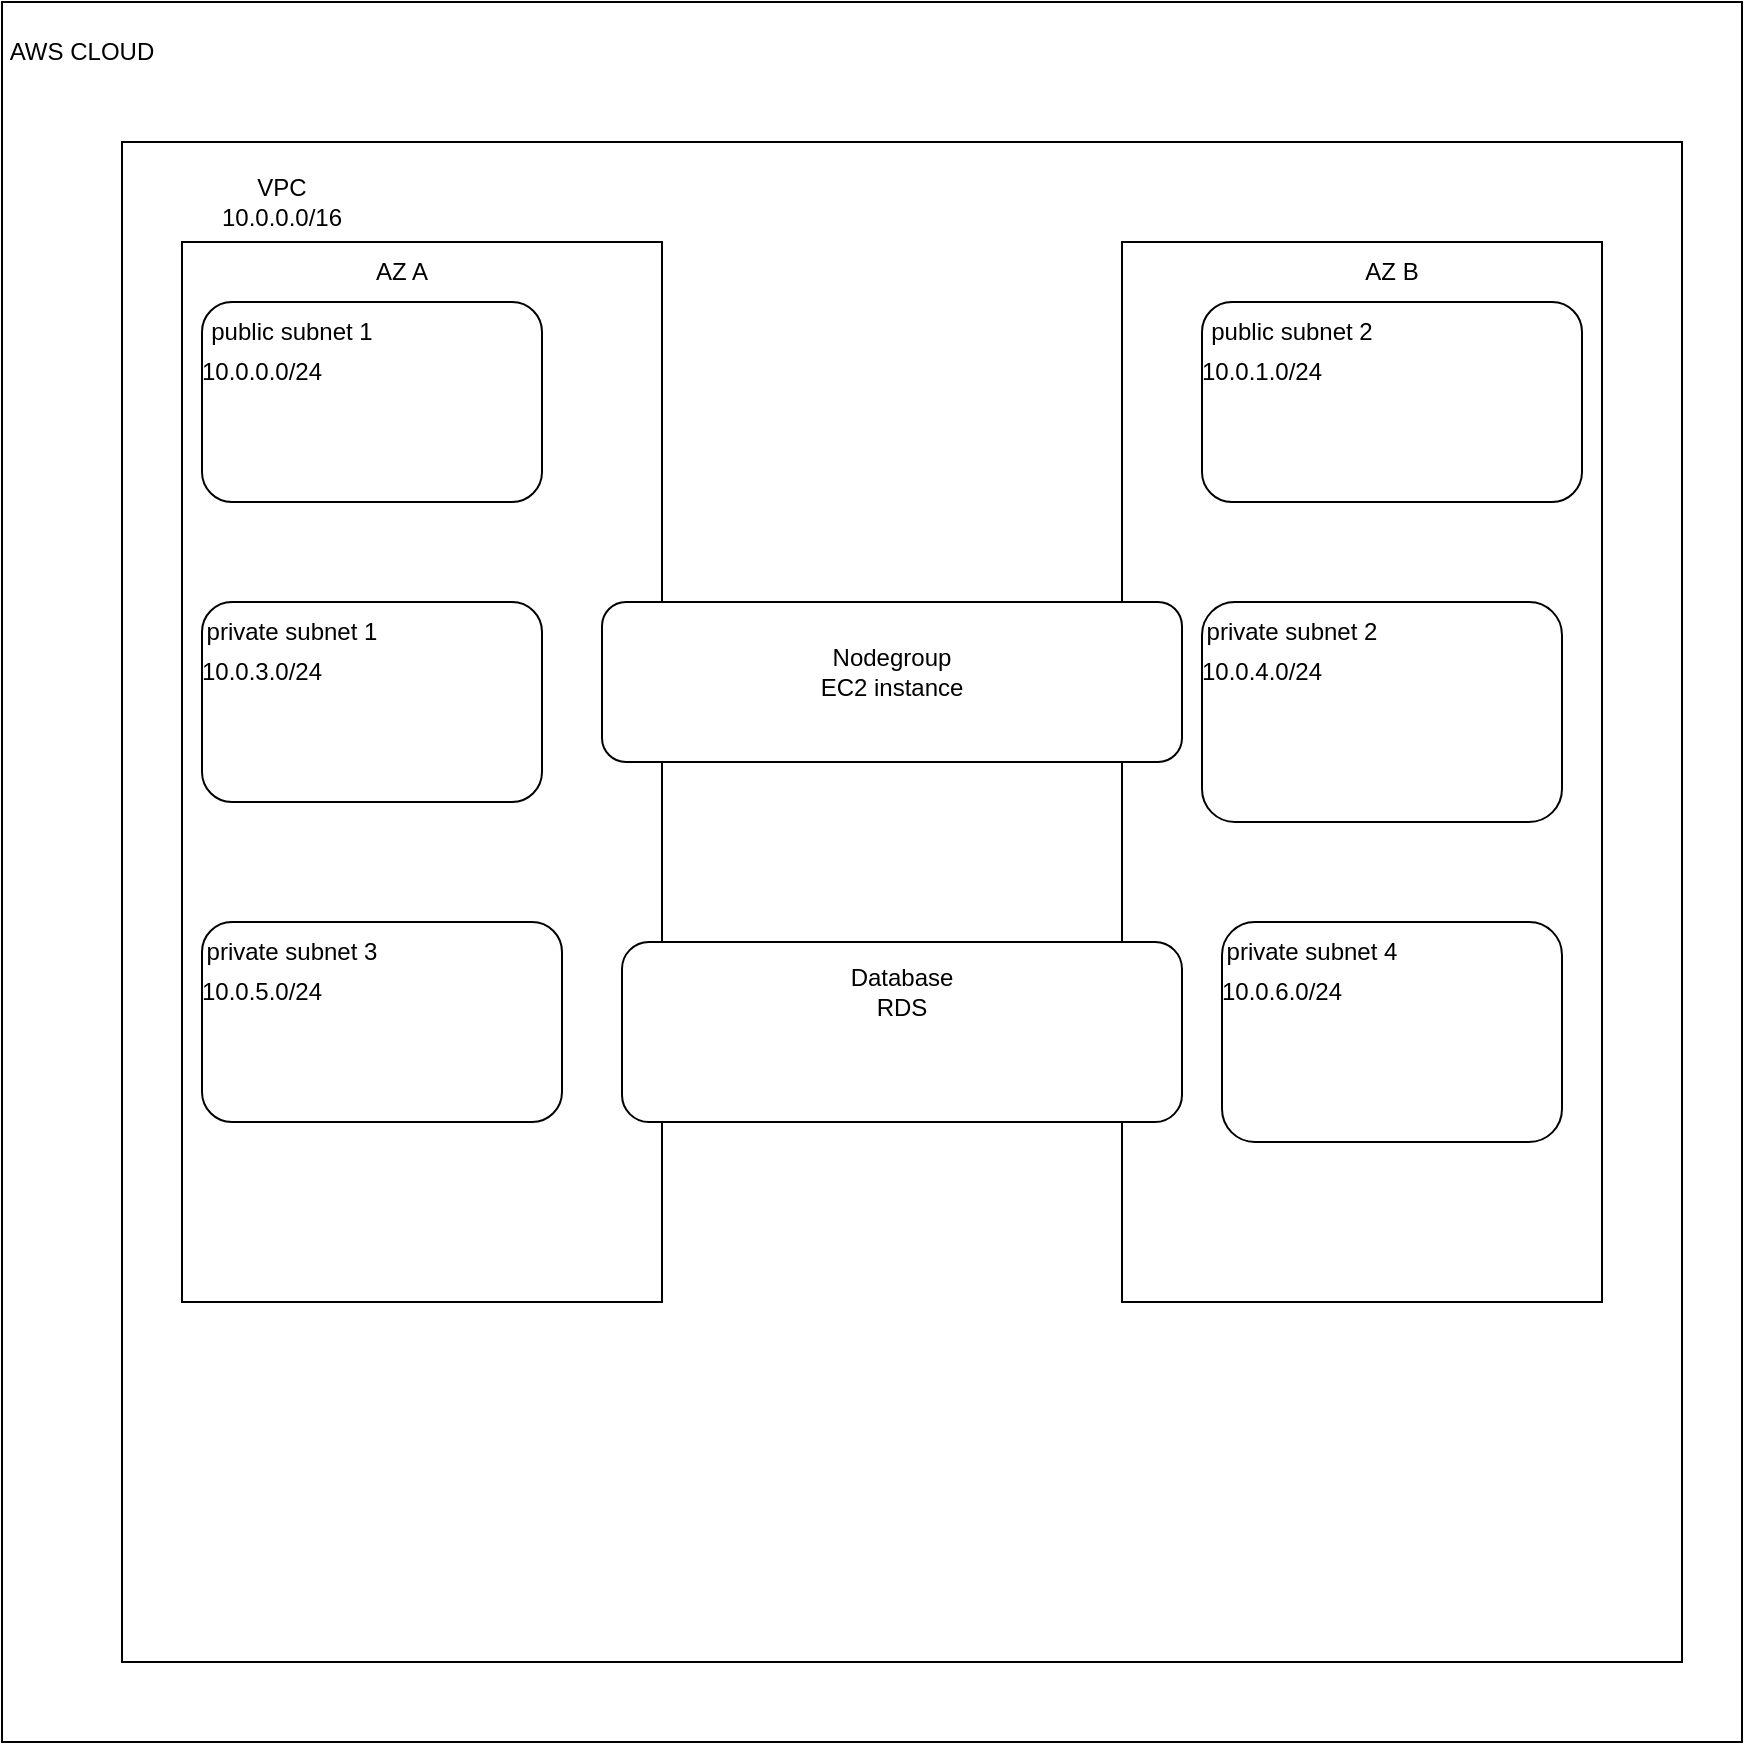 <mxfile version="22.1.0" type="github">
  <diagram name="Page-1" id="2YBvvXClWsGukQMizWep">
    <mxGraphModel dx="1964" dy="1710" grid="1" gridSize="10" guides="1" tooltips="1" connect="1" arrows="1" fold="1" page="1" pageScale="1" pageWidth="850" pageHeight="1100" math="0" shadow="0">
      <root>
        <mxCell id="0" />
        <mxCell id="1" parent="0" />
        <mxCell id="RfcoJ_kTB40_jnH2eK2n-32" value="" style="rounded=0;whiteSpace=wrap;html=1;" vertex="1" parent="1">
          <mxGeometry x="-20" y="-920" width="870" height="870" as="geometry" />
        </mxCell>
        <mxCell id="RfcoJ_kTB40_jnH2eK2n-33" value="" style="rounded=0;whiteSpace=wrap;html=1;" vertex="1" parent="1">
          <mxGeometry x="40" y="-850" width="780" height="760" as="geometry" />
        </mxCell>
        <mxCell id="RfcoJ_kTB40_jnH2eK2n-41" value="" style="rounded=0;whiteSpace=wrap;html=1;direction=south;fontStyle=3" vertex="1" parent="1">
          <mxGeometry x="70" y="-800" width="240" height="530" as="geometry" />
        </mxCell>
        <mxCell id="RfcoJ_kTB40_jnH2eK2n-42" value="" style="rounded=0;whiteSpace=wrap;html=1;direction=south;" vertex="1" parent="1">
          <mxGeometry x="540" y="-800" width="240" height="530" as="geometry" />
        </mxCell>
        <mxCell id="RfcoJ_kTB40_jnH2eK2n-43" value="" style="rounded=1;whiteSpace=wrap;html=1;" vertex="1" parent="1">
          <mxGeometry x="80" y="-770" width="170" height="100" as="geometry" />
        </mxCell>
        <mxCell id="RfcoJ_kTB40_jnH2eK2n-44" value="" style="rounded=1;whiteSpace=wrap;html=1;" vertex="1" parent="1">
          <mxGeometry x="80" y="-620" width="170" height="100" as="geometry" />
        </mxCell>
        <mxCell id="RfcoJ_kTB40_jnH2eK2n-46" value="" style="rounded=1;whiteSpace=wrap;html=1;" vertex="1" parent="1">
          <mxGeometry x="80" y="-460" width="180" height="100" as="geometry" />
        </mxCell>
        <mxCell id="RfcoJ_kTB40_jnH2eK2n-47" value="" style="rounded=1;whiteSpace=wrap;html=1;" vertex="1" parent="1">
          <mxGeometry x="580" y="-770" width="190" height="100" as="geometry" />
        </mxCell>
        <mxCell id="RfcoJ_kTB40_jnH2eK2n-48" value="" style="rounded=1;whiteSpace=wrap;html=1;" vertex="1" parent="1">
          <mxGeometry x="580" y="-620" width="180" height="110" as="geometry" />
        </mxCell>
        <mxCell id="RfcoJ_kTB40_jnH2eK2n-49" value="" style="rounded=1;whiteSpace=wrap;html=1;" vertex="1" parent="1">
          <mxGeometry x="590" y="-460" width="170" height="110" as="geometry" />
        </mxCell>
        <mxCell id="RfcoJ_kTB40_jnH2eK2n-52" value="AZ A" style="text;html=1;strokeColor=none;fillColor=none;align=center;verticalAlign=middle;whiteSpace=wrap;rounded=0;" vertex="1" parent="1">
          <mxGeometry x="130" y="-800" width="100" height="30" as="geometry" />
        </mxCell>
        <mxCell id="RfcoJ_kTB40_jnH2eK2n-53" value="VPC&lt;br&gt;10.0.0.0/16&lt;br&gt;" style="text;html=1;strokeColor=none;fillColor=none;align=center;verticalAlign=middle;whiteSpace=wrap;rounded=0;" vertex="1" parent="1">
          <mxGeometry x="60" y="-840" width="120" height="40" as="geometry" />
        </mxCell>
        <mxCell id="RfcoJ_kTB40_jnH2eK2n-54" value="AWS CLOUD" style="text;html=1;strokeColor=none;fillColor=none;align=center;verticalAlign=middle;whiteSpace=wrap;rounded=0;" vertex="1" parent="1">
          <mxGeometry x="-20" y="-910" width="80" height="30" as="geometry" />
        </mxCell>
        <mxCell id="RfcoJ_kTB40_jnH2eK2n-57" value="public subnet 1" style="text;html=1;strokeColor=none;fillColor=none;align=center;verticalAlign=middle;whiteSpace=wrap;rounded=0;" vertex="1" parent="1">
          <mxGeometry x="80" y="-770" width="90" height="30" as="geometry" />
        </mxCell>
        <mxCell id="RfcoJ_kTB40_jnH2eK2n-58" value="10.0.0.0/24&lt;br&gt;" style="text;html=1;strokeColor=none;fillColor=none;align=center;verticalAlign=middle;whiteSpace=wrap;rounded=0;" vertex="1" parent="1">
          <mxGeometry x="80" y="-750" width="60" height="30" as="geometry" />
        </mxCell>
        <mxCell id="RfcoJ_kTB40_jnH2eK2n-59" value="private subnet 1" style="text;html=1;strokeColor=none;fillColor=none;align=center;verticalAlign=middle;whiteSpace=wrap;rounded=0;" vertex="1" parent="1">
          <mxGeometry x="80" y="-620" width="90" height="30" as="geometry" />
        </mxCell>
        <mxCell id="RfcoJ_kTB40_jnH2eK2n-60" value="10.0.3.0/24" style="text;html=1;strokeColor=none;fillColor=none;align=center;verticalAlign=middle;whiteSpace=wrap;rounded=0;" vertex="1" parent="1">
          <mxGeometry x="80" y="-600" width="60" height="30" as="geometry" />
        </mxCell>
        <mxCell id="RfcoJ_kTB40_jnH2eK2n-61" value="private subnet 3" style="text;html=1;strokeColor=none;fillColor=none;align=center;verticalAlign=middle;whiteSpace=wrap;rounded=0;" vertex="1" parent="1">
          <mxGeometry x="80" y="-460" width="90" height="30" as="geometry" />
        </mxCell>
        <mxCell id="RfcoJ_kTB40_jnH2eK2n-62" value="10.0.5.0/24" style="text;html=1;strokeColor=none;fillColor=none;align=center;verticalAlign=middle;whiteSpace=wrap;rounded=0;" vertex="1" parent="1">
          <mxGeometry x="80" y="-440" width="60" height="30" as="geometry" />
        </mxCell>
        <mxCell id="RfcoJ_kTB40_jnH2eK2n-63" value="public subnet 2" style="text;html=1;strokeColor=none;fillColor=none;align=center;verticalAlign=middle;whiteSpace=wrap;rounded=0;" vertex="1" parent="1">
          <mxGeometry x="580" y="-770" width="90" height="30" as="geometry" />
        </mxCell>
        <mxCell id="RfcoJ_kTB40_jnH2eK2n-64" value="10.0.1.0/24" style="text;html=1;strokeColor=none;fillColor=none;align=center;verticalAlign=middle;whiteSpace=wrap;rounded=0;" vertex="1" parent="1">
          <mxGeometry x="580" y="-750" width="60" height="30" as="geometry" />
        </mxCell>
        <mxCell id="RfcoJ_kTB40_jnH2eK2n-65" value="private subnet 2" style="text;html=1;strokeColor=none;fillColor=none;align=center;verticalAlign=middle;whiteSpace=wrap;rounded=0;" vertex="1" parent="1">
          <mxGeometry x="580" y="-620" width="90" height="30" as="geometry" />
        </mxCell>
        <mxCell id="RfcoJ_kTB40_jnH2eK2n-66" value="10.0.4.0/24" style="text;html=1;strokeColor=none;fillColor=none;align=center;verticalAlign=middle;whiteSpace=wrap;rounded=0;" vertex="1" parent="1">
          <mxGeometry x="580" y="-600" width="60" height="30" as="geometry" />
        </mxCell>
        <mxCell id="RfcoJ_kTB40_jnH2eK2n-67" value="private subnet 4" style="text;html=1;strokeColor=none;fillColor=none;align=center;verticalAlign=middle;whiteSpace=wrap;rounded=0;" vertex="1" parent="1">
          <mxGeometry x="590" y="-460" width="90" height="30" as="geometry" />
        </mxCell>
        <mxCell id="RfcoJ_kTB40_jnH2eK2n-70" value="10.0.6.0/24" style="text;html=1;strokeColor=none;fillColor=none;align=center;verticalAlign=middle;whiteSpace=wrap;rounded=0;" vertex="1" parent="1">
          <mxGeometry x="590" y="-440" width="60" height="30" as="geometry" />
        </mxCell>
        <mxCell id="RfcoJ_kTB40_jnH2eK2n-72" value="" style="rounded=1;whiteSpace=wrap;html=1;" vertex="1" parent="1">
          <mxGeometry x="280" y="-620" width="290" height="80" as="geometry" />
        </mxCell>
        <mxCell id="RfcoJ_kTB40_jnH2eK2n-73" value="Nodegroup&lt;br&gt;EC2 instance" style="text;html=1;strokeColor=none;fillColor=none;align=center;verticalAlign=middle;whiteSpace=wrap;rounded=0;" vertex="1" parent="1">
          <mxGeometry x="380" y="-600" width="90" height="30" as="geometry" />
        </mxCell>
        <mxCell id="RfcoJ_kTB40_jnH2eK2n-74" value="" style="rounded=1;whiteSpace=wrap;html=1;" vertex="1" parent="1">
          <mxGeometry x="290" y="-450" width="280" height="90" as="geometry" />
        </mxCell>
        <mxCell id="RfcoJ_kTB40_jnH2eK2n-75" value="Database RDS" style="text;html=1;strokeColor=none;fillColor=none;align=center;verticalAlign=middle;whiteSpace=wrap;rounded=0;" vertex="1" parent="1">
          <mxGeometry x="400" y="-440" width="60" height="30" as="geometry" />
        </mxCell>
        <mxCell id="RfcoJ_kTB40_jnH2eK2n-77" value="AZ B" style="text;html=1;strokeColor=none;fillColor=none;align=center;verticalAlign=middle;whiteSpace=wrap;rounded=0;" vertex="1" parent="1">
          <mxGeometry x="645" y="-800" width="60" height="30" as="geometry" />
        </mxCell>
      </root>
    </mxGraphModel>
  </diagram>
</mxfile>

